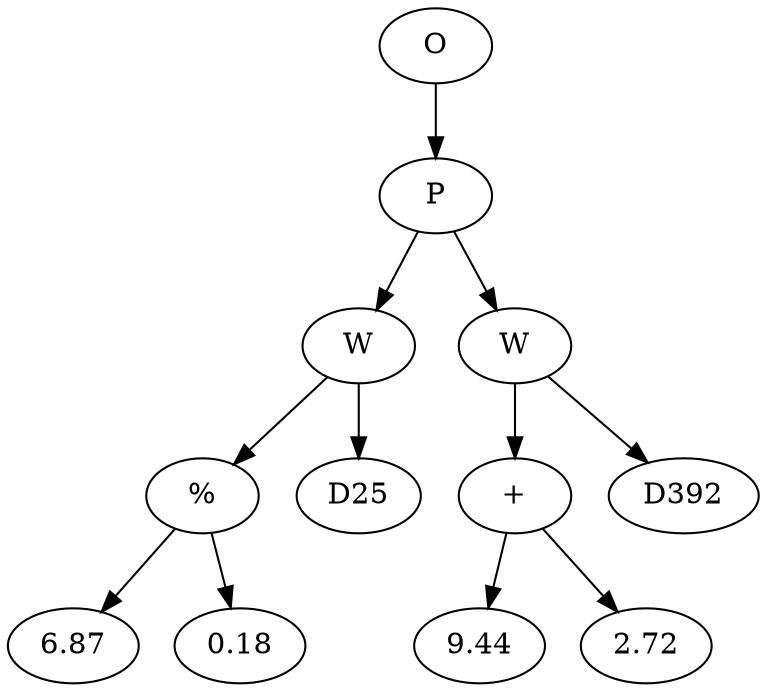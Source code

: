 // Tree
digraph {
	18669527 [label=O]
	18669528 [label=P]
	18669527 -> 18669528
	18669529 [label=W]
	18669528 -> 18669529
	18669530 [label="%"]
	18669529 -> 18669530
	18669531 [label=6.87]
	18669530 -> 18669531
	18669532 [label=0.18]
	18669530 -> 18669532
	18669533 [label=D25]
	18669529 -> 18669533
	18669534 [label=W]
	18669528 -> 18669534
	18669535 [label="+"]
	18669534 -> 18669535
	18669536 [label=9.44]
	18669535 -> 18669536
	18669537 [label=2.72]
	18669535 -> 18669537
	18669538 [label=D392]
	18669534 -> 18669538
}
